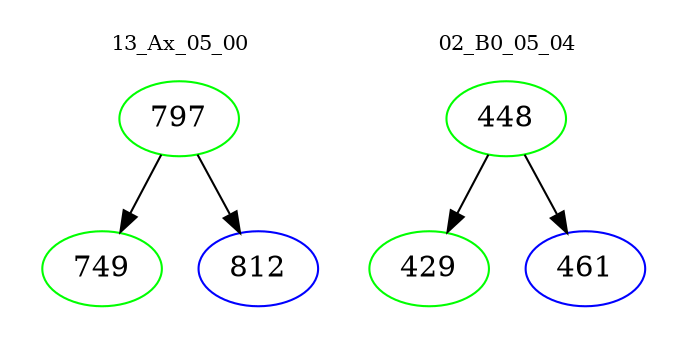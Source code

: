 digraph{
subgraph cluster_0 {
color = white
label = "13_Ax_05_00";
fontsize=10;
T0_797 [label="797", color="green"]
T0_797 -> T0_749 [color="black"]
T0_749 [label="749", color="green"]
T0_797 -> T0_812 [color="black"]
T0_812 [label="812", color="blue"]
}
subgraph cluster_1 {
color = white
label = "02_B0_05_04";
fontsize=10;
T1_448 [label="448", color="green"]
T1_448 -> T1_429 [color="black"]
T1_429 [label="429", color="green"]
T1_448 -> T1_461 [color="black"]
T1_461 [label="461", color="blue"]
}
}
